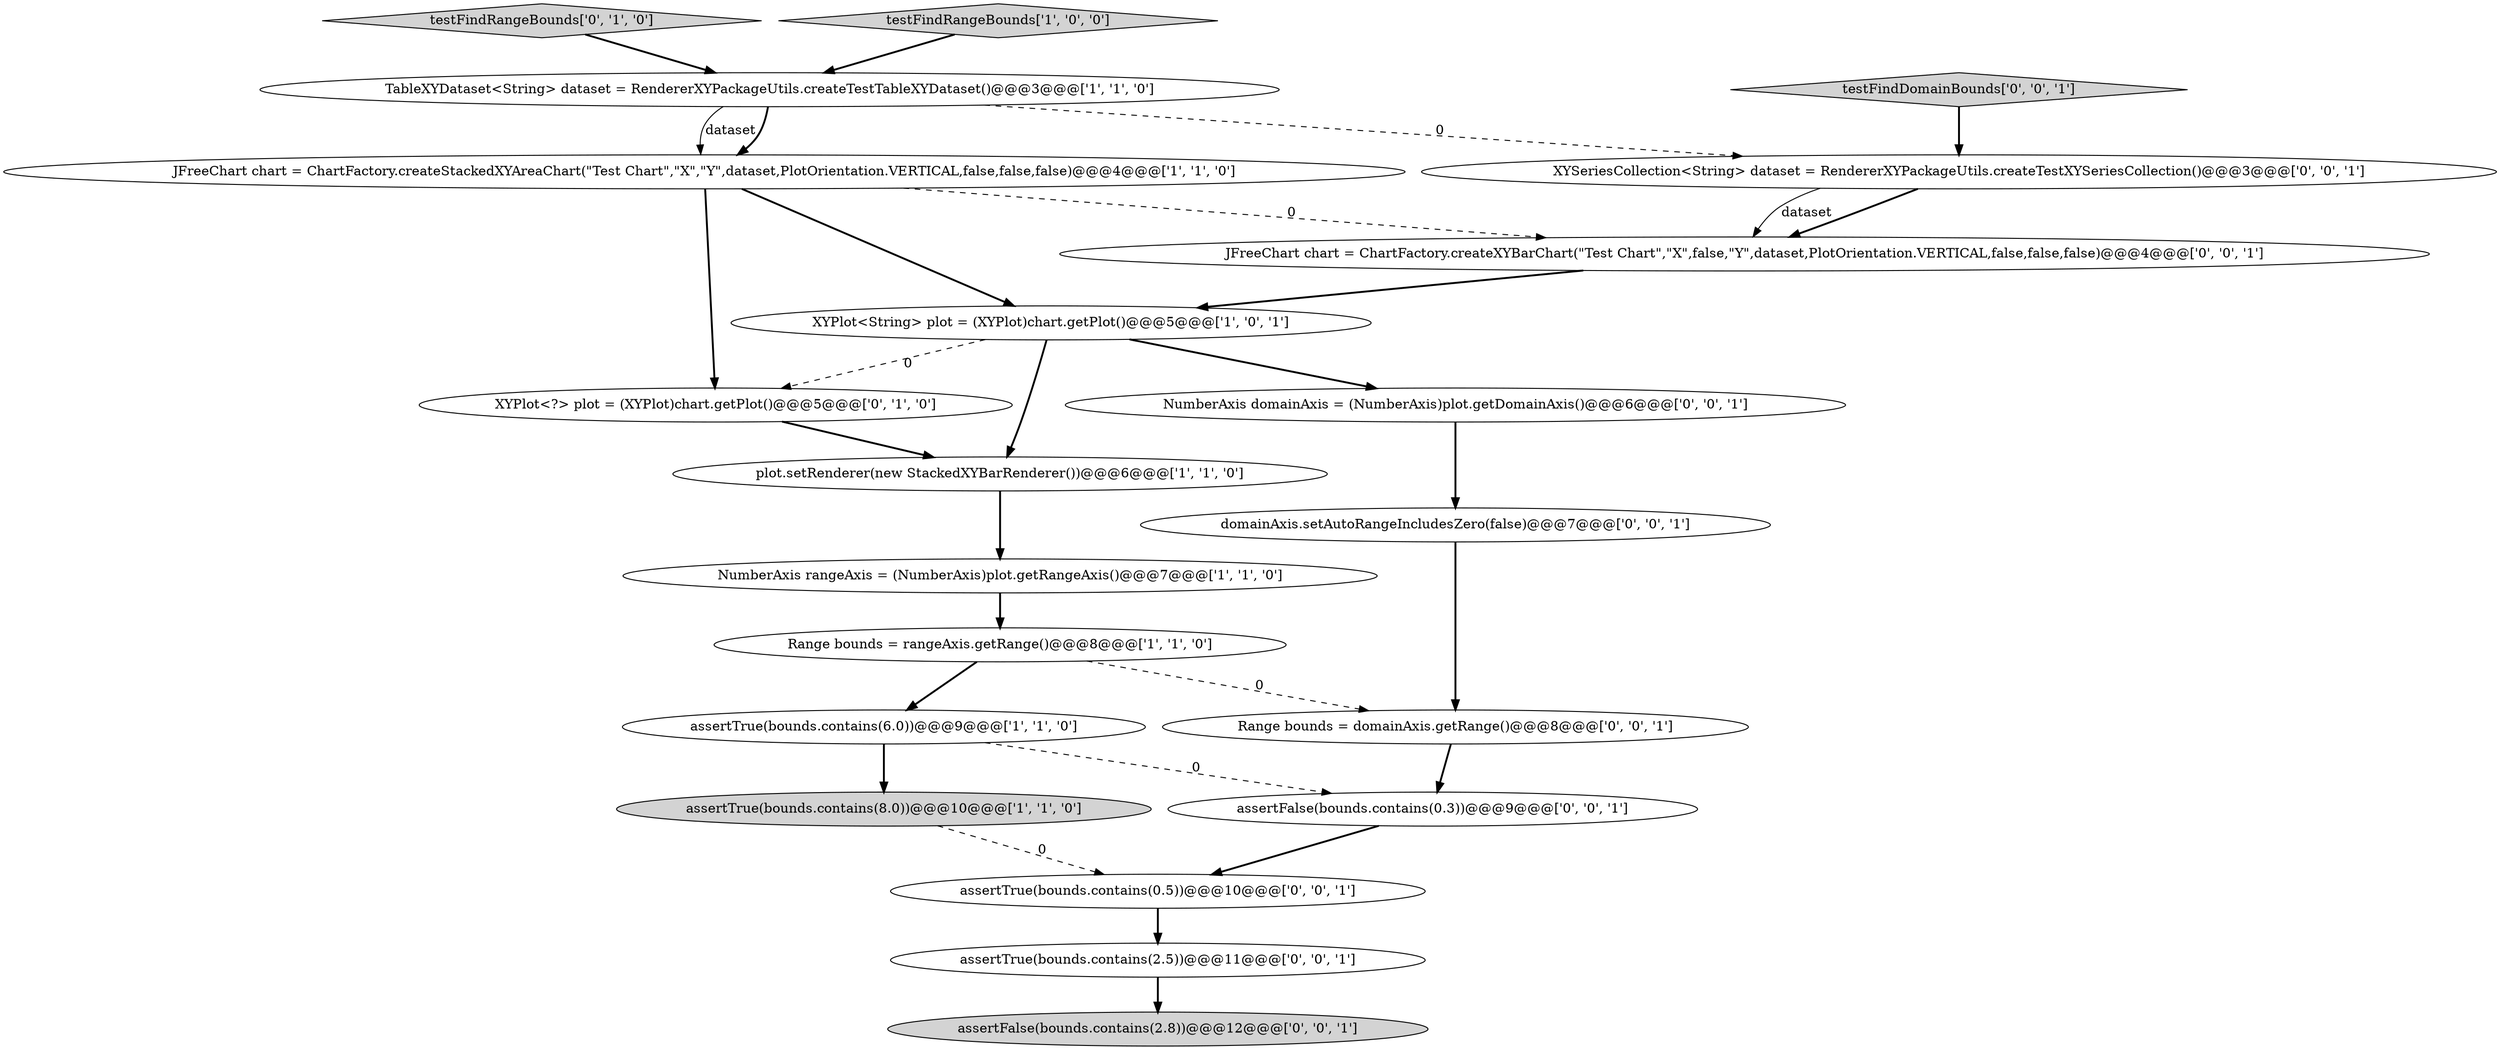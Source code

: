 digraph {
14 [style = filled, label = "XYSeriesCollection<String> dataset = RendererXYPackageUtils.createTestXYSeriesCollection()@@@3@@@['0', '0', '1']", fillcolor = white, shape = ellipse image = "AAA0AAABBB3BBB"];
8 [style = filled, label = "assertTrue(bounds.contains(8.0))@@@10@@@['1', '1', '0']", fillcolor = lightgray, shape = ellipse image = "AAA0AAABBB1BBB"];
2 [style = filled, label = "Range bounds = rangeAxis.getRange()@@@8@@@['1', '1', '0']", fillcolor = white, shape = ellipse image = "AAA0AAABBB1BBB"];
18 [style = filled, label = "assertFalse(bounds.contains(0.3))@@@9@@@['0', '0', '1']", fillcolor = white, shape = ellipse image = "AAA0AAABBB3BBB"];
5 [style = filled, label = "XYPlot<String> plot = (XYPlot)chart.getPlot()@@@5@@@['1', '0', '1']", fillcolor = white, shape = ellipse image = "AAA0AAABBB1BBB"];
12 [style = filled, label = "NumberAxis domainAxis = (NumberAxis)plot.getDomainAxis()@@@6@@@['0', '0', '1']", fillcolor = white, shape = ellipse image = "AAA0AAABBB3BBB"];
6 [style = filled, label = "TableXYDataset<String> dataset = RendererXYPackageUtils.createTestTableXYDataset()@@@3@@@['1', '1', '0']", fillcolor = white, shape = ellipse image = "AAA0AAABBB1BBB"];
17 [style = filled, label = "domainAxis.setAutoRangeIncludesZero(false)@@@7@@@['0', '0', '1']", fillcolor = white, shape = ellipse image = "AAA0AAABBB3BBB"];
3 [style = filled, label = "assertTrue(bounds.contains(6.0))@@@9@@@['1', '1', '0']", fillcolor = white, shape = ellipse image = "AAA0AAABBB1BBB"];
16 [style = filled, label = "assertFalse(bounds.contains(2.8))@@@12@@@['0', '0', '1']", fillcolor = lightgray, shape = ellipse image = "AAA0AAABBB3BBB"];
7 [style = filled, label = "NumberAxis rangeAxis = (NumberAxis)plot.getRangeAxis()@@@7@@@['1', '1', '0']", fillcolor = white, shape = ellipse image = "AAA0AAABBB1BBB"];
10 [style = filled, label = "testFindRangeBounds['0', '1', '0']", fillcolor = lightgray, shape = diamond image = "AAA0AAABBB2BBB"];
19 [style = filled, label = "assertTrue(bounds.contains(0.5))@@@10@@@['0', '0', '1']", fillcolor = white, shape = ellipse image = "AAA0AAABBB3BBB"];
0 [style = filled, label = "testFindRangeBounds['1', '0', '0']", fillcolor = lightgray, shape = diamond image = "AAA0AAABBB1BBB"];
15 [style = filled, label = "testFindDomainBounds['0', '0', '1']", fillcolor = lightgray, shape = diamond image = "AAA0AAABBB3BBB"];
4 [style = filled, label = "plot.setRenderer(new StackedXYBarRenderer())@@@6@@@['1', '1', '0']", fillcolor = white, shape = ellipse image = "AAA0AAABBB1BBB"];
9 [style = filled, label = "XYPlot<?> plot = (XYPlot)chart.getPlot()@@@5@@@['0', '1', '0']", fillcolor = white, shape = ellipse image = "AAA1AAABBB2BBB"];
13 [style = filled, label = "Range bounds = domainAxis.getRange()@@@8@@@['0', '0', '1']", fillcolor = white, shape = ellipse image = "AAA0AAABBB3BBB"];
11 [style = filled, label = "JFreeChart chart = ChartFactory.createXYBarChart(\"Test Chart\",\"X\",false,\"Y\",dataset,PlotOrientation.VERTICAL,false,false,false)@@@4@@@['0', '0', '1']", fillcolor = white, shape = ellipse image = "AAA0AAABBB3BBB"];
1 [style = filled, label = "JFreeChart chart = ChartFactory.createStackedXYAreaChart(\"Test Chart\",\"X\",\"Y\",dataset,PlotOrientation.VERTICAL,false,false,false)@@@4@@@['1', '1', '0']", fillcolor = white, shape = ellipse image = "AAA0AAABBB1BBB"];
20 [style = filled, label = "assertTrue(bounds.contains(2.5))@@@11@@@['0', '0', '1']", fillcolor = white, shape = ellipse image = "AAA0AAABBB3BBB"];
0->6 [style = bold, label=""];
4->7 [style = bold, label=""];
1->9 [style = bold, label=""];
1->11 [style = dashed, label="0"];
10->6 [style = bold, label=""];
9->4 [style = bold, label=""];
20->16 [style = bold, label=""];
6->14 [style = dashed, label="0"];
19->20 [style = bold, label=""];
14->11 [style = bold, label=""];
13->18 [style = bold, label=""];
5->4 [style = bold, label=""];
2->3 [style = bold, label=""];
14->11 [style = solid, label="dataset"];
8->19 [style = dashed, label="0"];
12->17 [style = bold, label=""];
6->1 [style = solid, label="dataset"];
18->19 [style = bold, label=""];
15->14 [style = bold, label=""];
17->13 [style = bold, label=""];
3->8 [style = bold, label=""];
3->18 [style = dashed, label="0"];
5->12 [style = bold, label=""];
6->1 [style = bold, label=""];
5->9 [style = dashed, label="0"];
11->5 [style = bold, label=""];
2->13 [style = dashed, label="0"];
1->5 [style = bold, label=""];
7->2 [style = bold, label=""];
}
